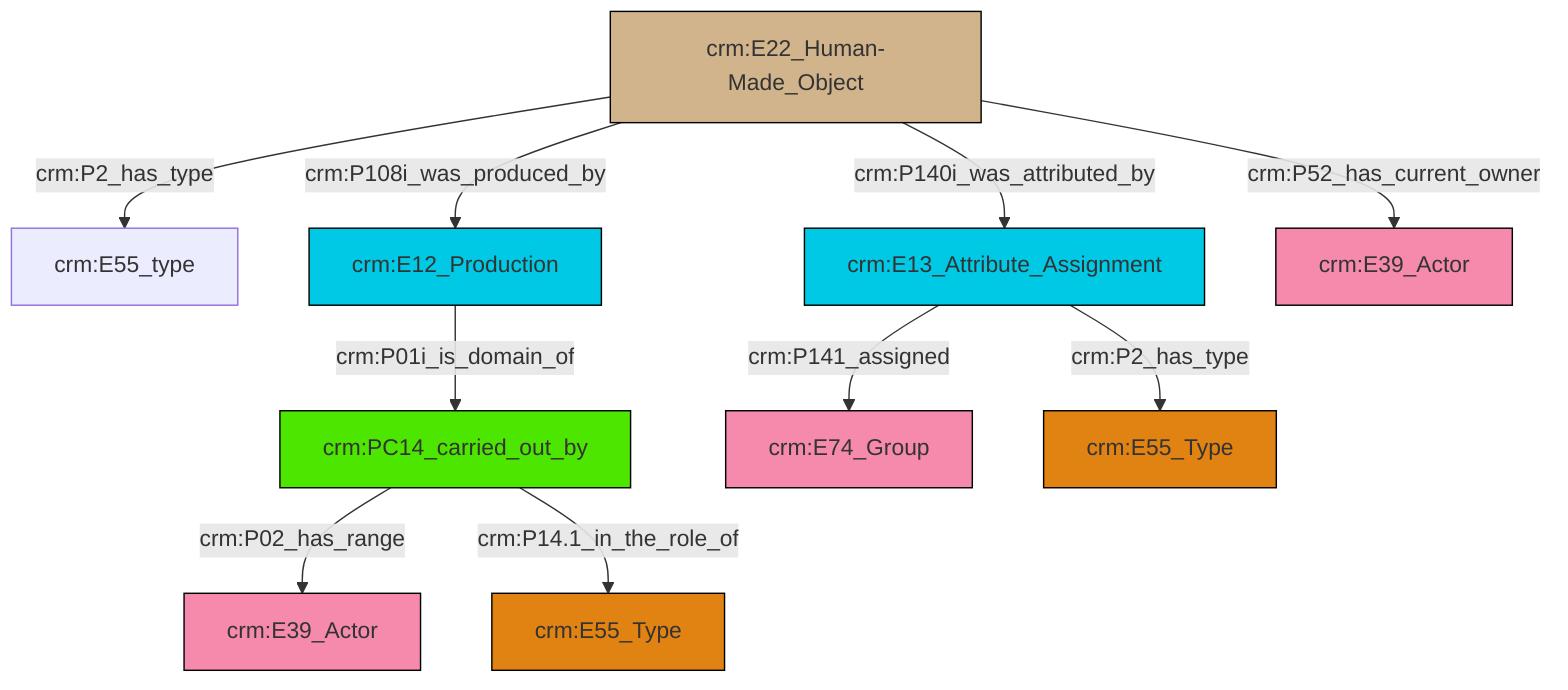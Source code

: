 graph TD
classDef Literal fill:#f2f2f2,stroke:#000000;
classDef CRM_Entity fill:#FFFFFF,stroke:#000000;
classDef Temporal_Entity fill:#00C9E6, stroke:#000000;
classDef Type fill:#E18312, stroke:#000000;
classDef Time-Span fill:#2C9C91, stroke:#000000;
classDef Appellation fill:#FFEB7F, stroke:#000000;
classDef Place fill:#008836, stroke:#000000;
classDef Persistent_Item fill:#B266B2, stroke:#000000;
classDef Conceptual_Object fill:#FFD700, stroke:#000000;
classDef Physical_Thing fill:#D2B48C, stroke:#000000;
classDef Actor fill:#f58aad, stroke:#000000;
classDef PC_Classes fill:#4ce600, stroke:#000000;
classDef Multi fill:#cccccc,stroke:#000000;

0["crm:E13_Attribute_Assignment"]:::Temporal_Entity -->|crm:P141_assigned| 1["crm:E74_Group"]:::Actor
6["crm:E12_Production"]:::Temporal_Entity -->|crm:P01i_is_domain_of| 2["crm:PC14_carried_out_by"]:::PC_Classes
0["crm:E13_Attribute_Assignment"]:::Temporal_Entity -->|crm:P2_has_type| 7["crm:E55_Type"]:::Type
15["crm:E22_Human-Made_Object"]:::Physical_Thing -->|crm:P2_has_type| 11["crm:E55_type"]:::Default
2["crm:PC14_carried_out_by"]:::PC_Classes -->|crm:P02_has_range| 4["crm:E39_Actor"]:::Actor
15["crm:E22_Human-Made_Object"]:::Physical_Thing -->|crm:P108i_was_produced_by| 6["crm:E12_Production"]:::Temporal_Entity
15["crm:E22_Human-Made_Object"]:::Physical_Thing -->|crm:P140i_was_attributed_by| 0["crm:E13_Attribute_Assignment"]:::Temporal_Entity
15["crm:E22_Human-Made_Object"]:::Physical_Thing -->|crm:P52_has_current_owner| 13["crm:E39_Actor"]:::Actor
2["crm:PC14_carried_out_by"]:::PC_Classes -->|crm:P14.1_in_the_role_of| 16["crm:E55_Type"]:::Type